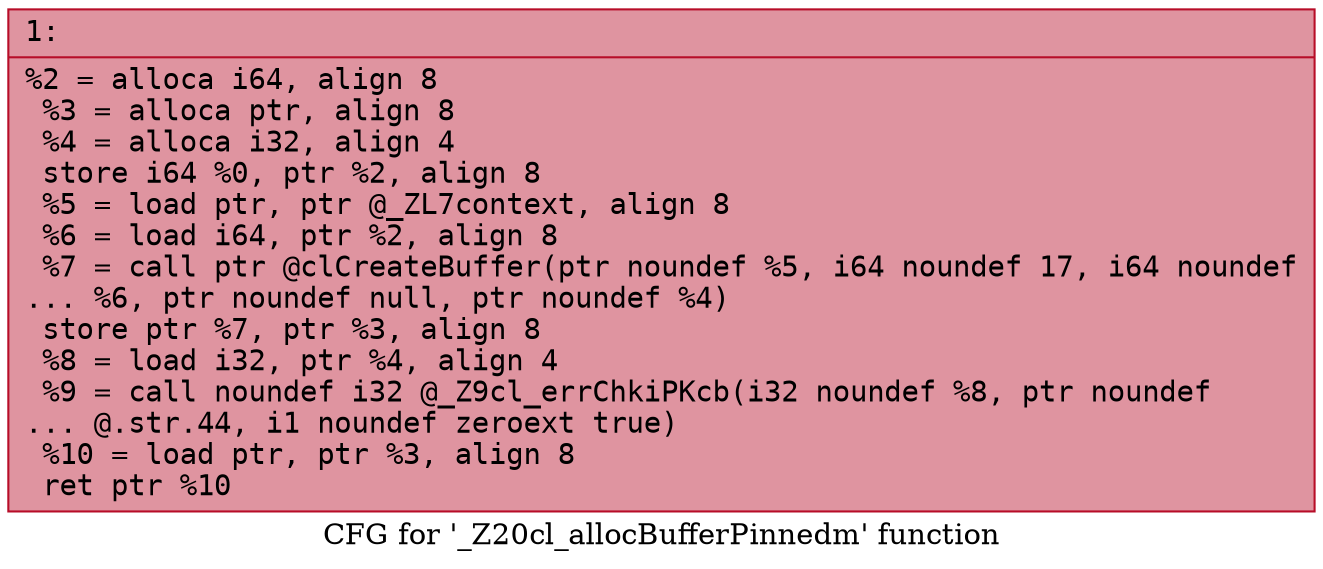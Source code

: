 digraph "CFG for '_Z20cl_allocBufferPinnedm' function" {
	label="CFG for '_Z20cl_allocBufferPinnedm' function";

	Node0x60000035cfa0 [shape=record,color="#b70d28ff", style=filled, fillcolor="#b70d2870" fontname="Courier",label="{1:\l|  %2 = alloca i64, align 8\l  %3 = alloca ptr, align 8\l  %4 = alloca i32, align 4\l  store i64 %0, ptr %2, align 8\l  %5 = load ptr, ptr @_ZL7context, align 8\l  %6 = load i64, ptr %2, align 8\l  %7 = call ptr @clCreateBuffer(ptr noundef %5, i64 noundef 17, i64 noundef\l... %6, ptr noundef null, ptr noundef %4)\l  store ptr %7, ptr %3, align 8\l  %8 = load i32, ptr %4, align 4\l  %9 = call noundef i32 @_Z9cl_errChkiPKcb(i32 noundef %8, ptr noundef\l... @.str.44, i1 noundef zeroext true)\l  %10 = load ptr, ptr %3, align 8\l  ret ptr %10\l}"];
}
